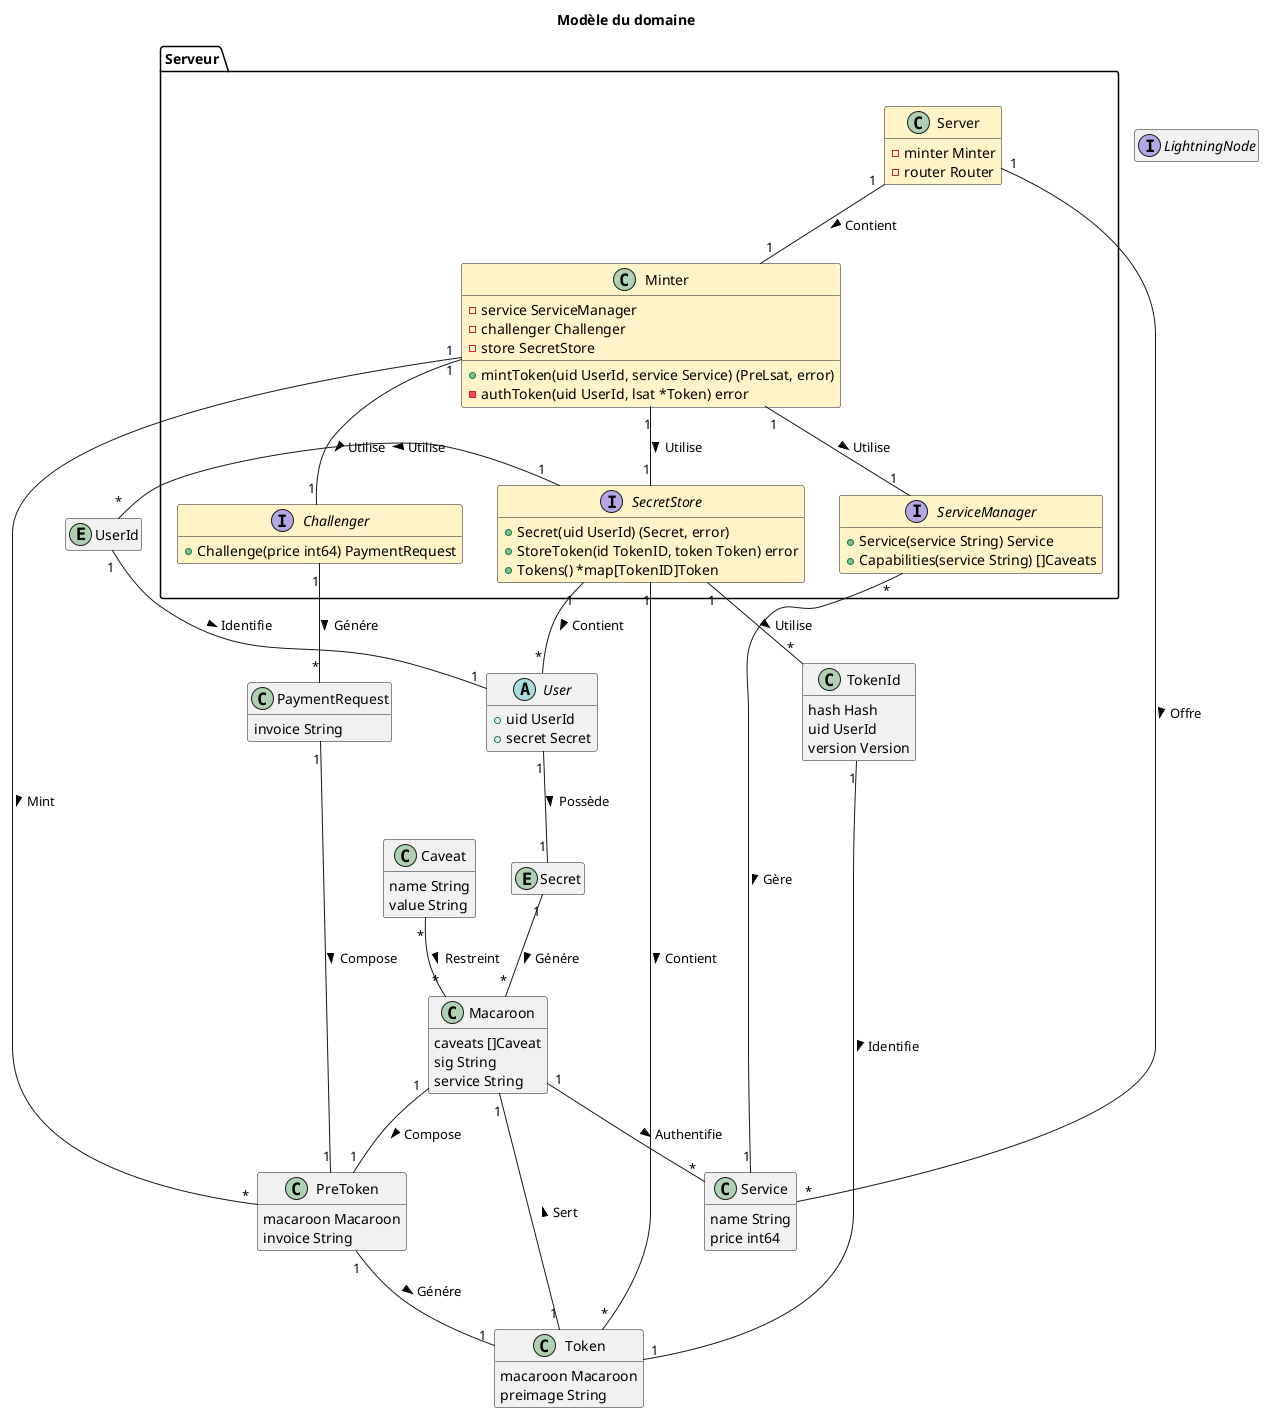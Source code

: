 @startuml
title Modèle du domaine

skinparam class {
  BackgroundColor<<Serveur>> #FFF4C8
}

hide stereotype
hide empty members
  
entity "UserId" as Uid

entity "Secret" as Sec

abstract class "User" as U {
  + uid UserId
  + secret Secret
}

package Serveur {
  class "Server" as Se <<Serveur>> {
    - minter Minter
    - router Router
  }
  
  interface "SecretStore" as SS <<Serveur>>
  
  SS : + Secret(uid UserId) (Secret, error)
  SS : + StoreToken(id TokenID, token Token) error
  SS : + Tokens() *map[TokenID]Token
  
  interface "Challenger" as Ch <<Serveur>>
  
  Ch : + Challenge(price int64) PaymentRequest
  
  interface "ServiceManager" as SM <<Serveur>>
  
  SM : + Service(service String) Service
  SM : + Capabilities(service String) []Caveats
  
  class "Minter" as Mi <<Serveur>> {
    - service ServiceManager
    - challenger Challenger
    - store SecretStore
  }
  
  Mi : + mintToken(uid UserId, service Service) (PreLsat, error)
  Mi : - authToken(uid UserId, lsat *Token) error

}


interface "LightningNode" as LN
  
class "Token" as Token {
  macaroon Macaroon
  preimage String
}
    
class "PreToken" as pToken {
  macaroon Macaroon
  invoice String
}
  
    
class "Macaroon" as Mac {
  caveats []Caveat
  sig String
  service String
}
  
class "TokenId" as Tid {
  hash Hash
  uid UserId
  version Version
}
  
class "Caveat" as Ca {
  name String
  value String
}

  
class "Service" as Ser {
  name String
  price int64
}
  
class "PaymentRequest" as PR {
  invoice String
}

Token "1" -- "1" Mac : > Sert
pToken "1" -- "1" Token : > Génére
Mi "1" -- "*" pToken : > Mint
PR "1" -- "1" pToken : > Compose
Mac "1" -- "1" pToken : > Compose

Tid "1" -- "1" Token : > Identifie 
Mac "1" -- "*" Ser : > Authentifie
Ca "*" -- "*" Mac : > Restreint

Mi "1" -- "1" Ch : > Utilise
Mi "1" -- "1" SS : > Utilise
Mi "1" -- "1" SM : > Utilise

SS "1" -- "*" U : > Contient
SS "1" -- "*" Token : > Contient
SS "1" -- "*" Uid : > Utilise
SS "1" -- "*" Tid : > Utilise
U "1" -- "1" Sec : > Possède
Uid "1" -- "1" U : > Identifie
Sec "1" -- "*" Mac : > Génére

Ser "1" -- "*" SM : < Gère
Ch "1" -- "*" PR : > Génére

Se "1" -- "1" Mi : > Contient
Se "1" -- "*" Ser : > Offre

@enduml